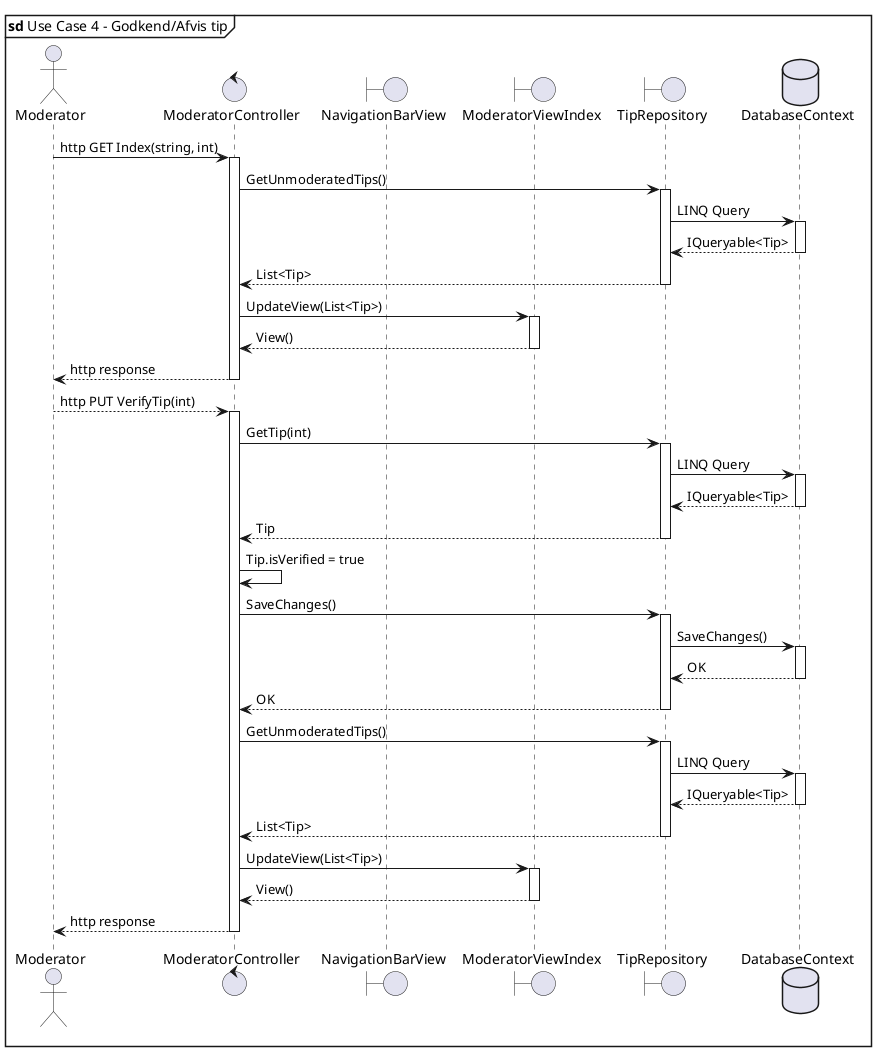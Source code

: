 @startuml

mainframe **sd** Use Case 4 - Godkend/Afvis tip

actor       Moderator       as mod
control       ModeratorController       as modcont
boundary       NavigationBarView       as navbar
boundary       ModeratorViewIndex       as modindex
boundary       TipRepository       as tipsrepo
database       DatabaseContext       as db

mod -> modcont: http GET Index(string, int)

Activate modcont
modcont -> tipsrepo: GetUnmoderatedTips()

Activate tipsrepo
tipsrepo -> db: LINQ Query

Activate db
db --> tipsrepo: IQueryable<Tip>
Deactivate db

tipsrepo --> modcont: List<Tip>
Deactivate tipsrepo

modcont -> modindex: UpdateView(List<Tip>)

Activate modindex
modindex --> modcont: View()
Deactivate modindex

modcont --> mod: http response
Deactivate modcont


mod --> modcont: http PUT VerifyTip(int)

Activate modcont
modcont -> tipsrepo: GetTip(int)

Activate tipsrepo
tipsrepo -> db: LINQ Query

Activate db
db --> tipsrepo: IQueryable<Tip>
Deactivate db

tipsrepo --> modcont: Tip
Deactivate tipsrepo

modcont -> modcont :Tip.isVerified = true
modcont -> tipsrepo: SaveChanges()

Activate tipsrepo
tipsrepo -> db: SaveChanges()

Activate db
db --> tipsrepo: OK
Deactivate db

tipsrepo --> modcont: OK
Deactivate tipsrepo

modcont -> tipsrepo: GetUnmoderatedTips()

Activate tipsrepo
tipsrepo -> db: LINQ Query

Activate db
db --> tipsrepo: IQueryable<Tip>
Deactivate db

tipsrepo --> modcont: List<Tip>
Deactivate tipsrepo

modcont -> modindex: UpdateView(List<Tip>)

Activate modindex
modindex --> modcont: View()
Deactivate modindex

modcont --> mod: http response
Deactivate modcont

@enduml
